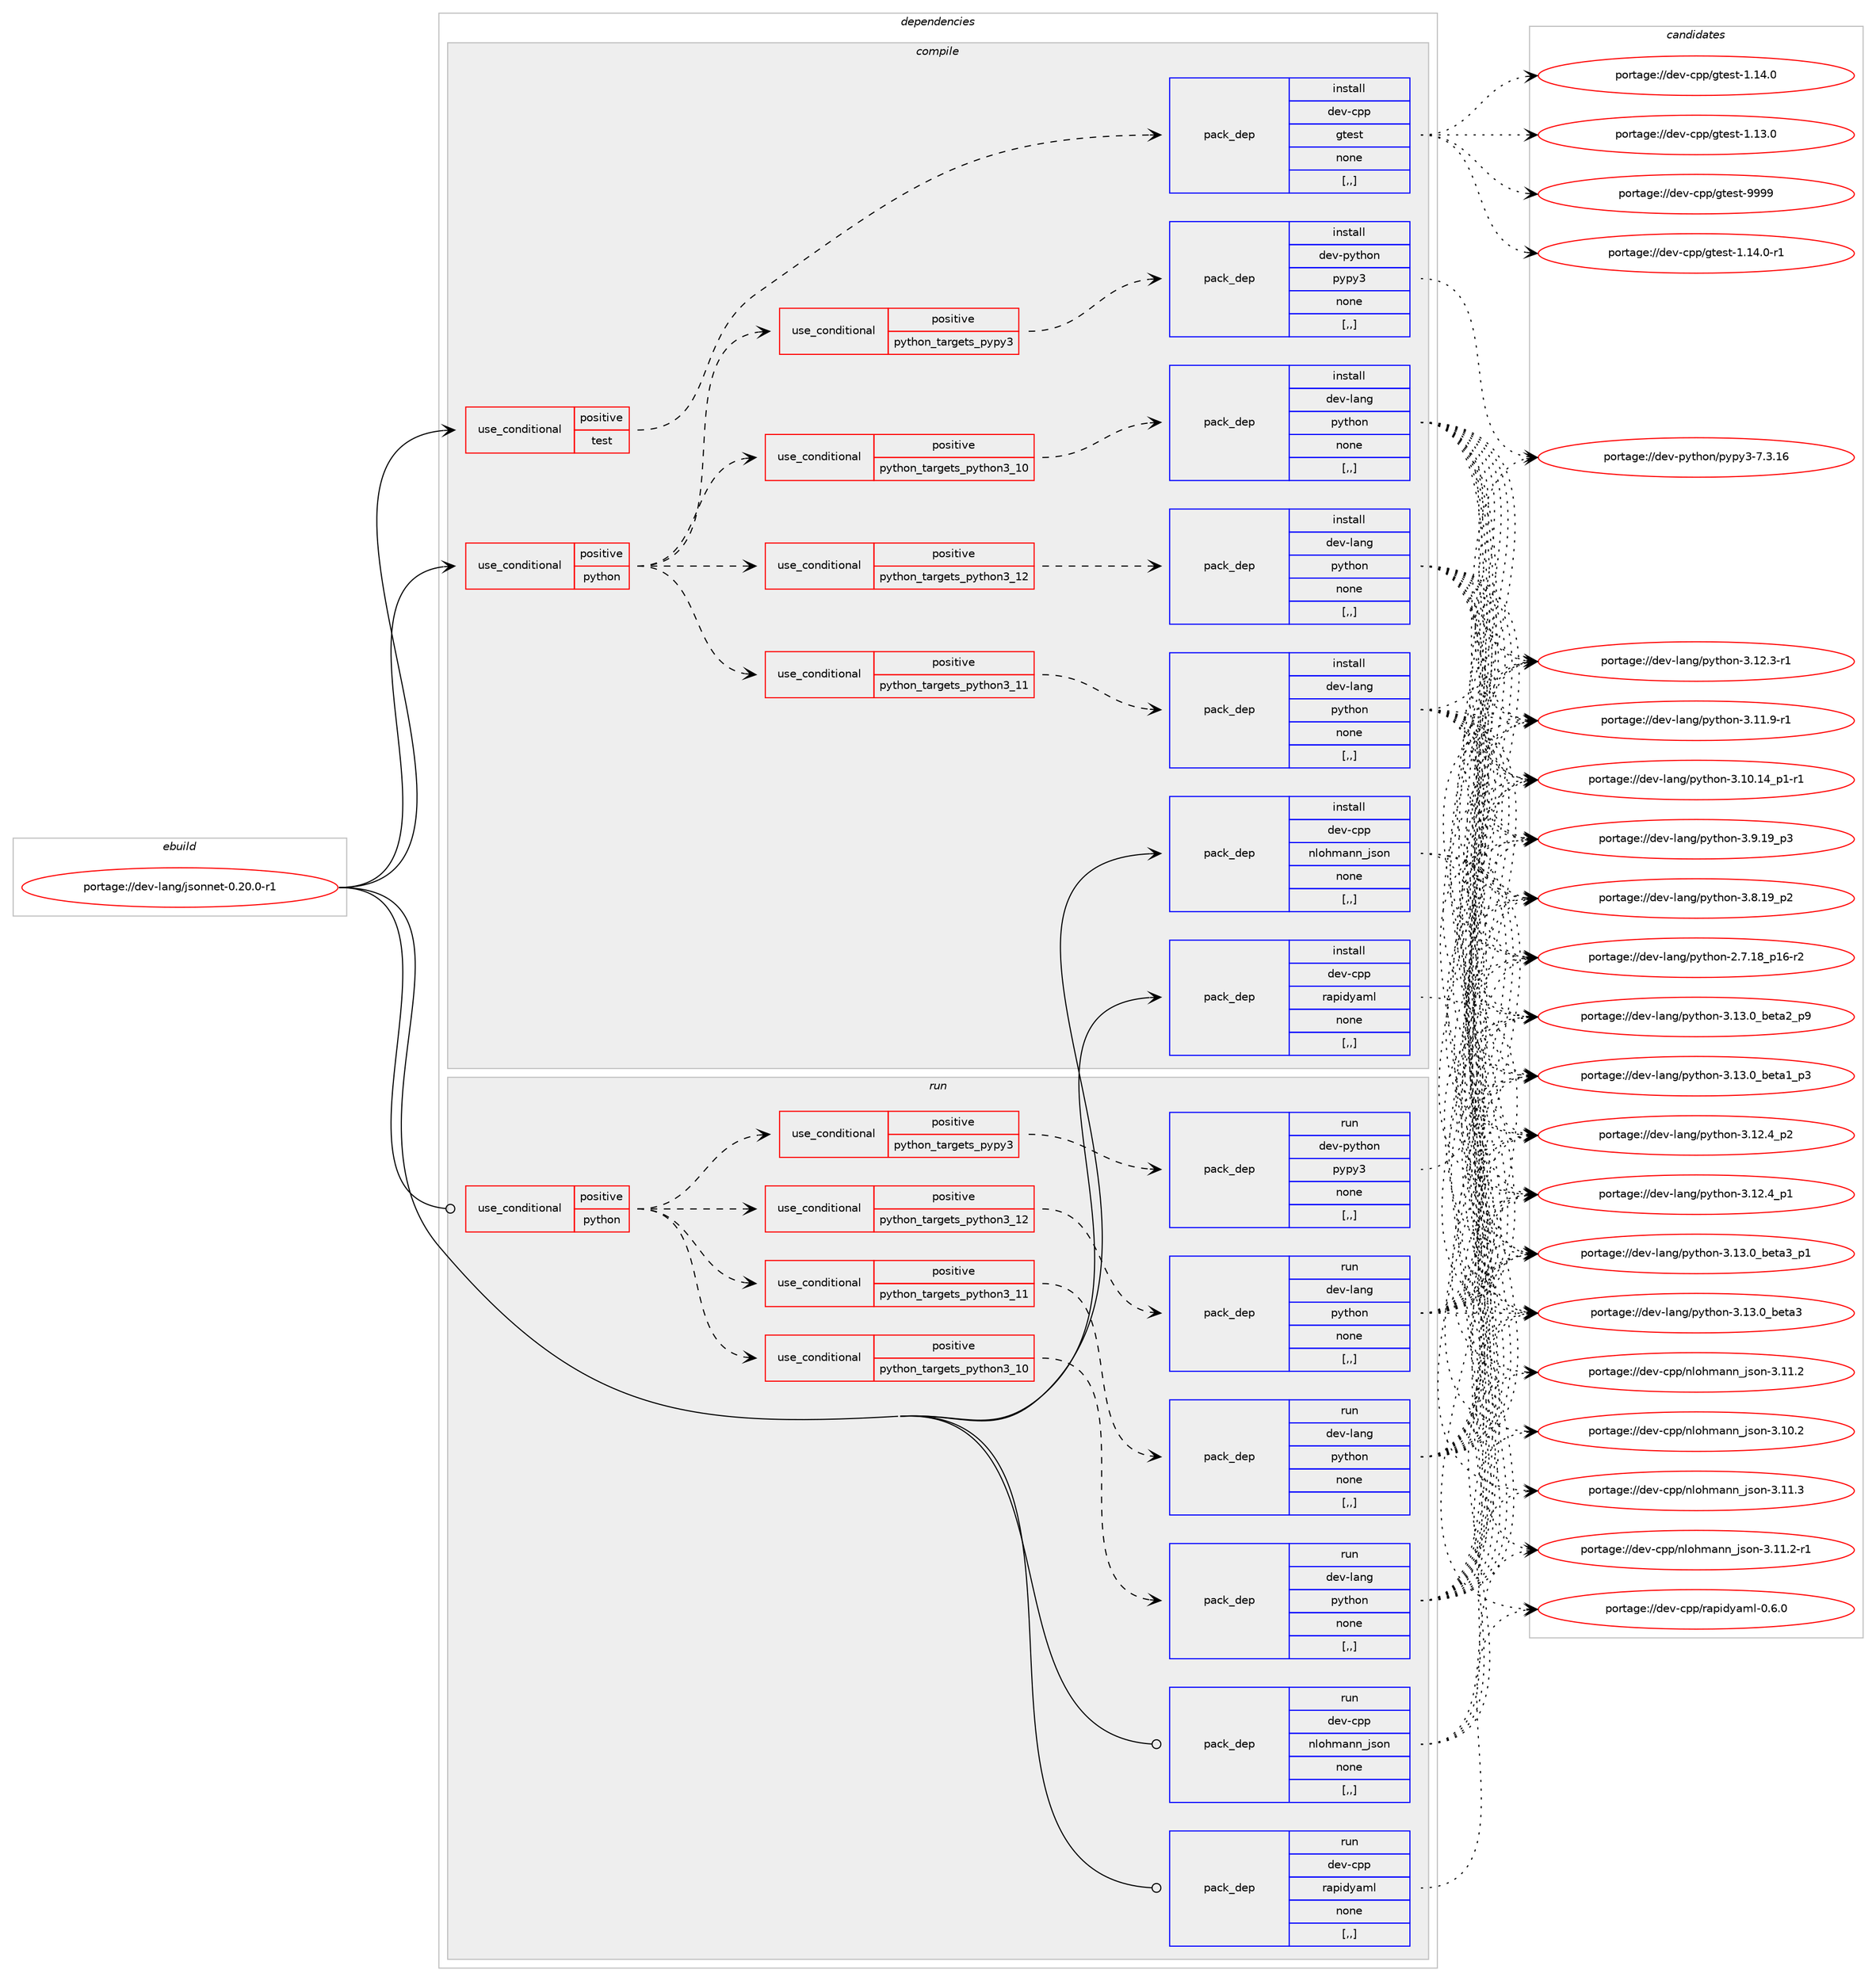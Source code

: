 digraph prolog {

# *************
# Graph options
# *************

newrank=true;
concentrate=true;
compound=true;
graph [rankdir=LR,fontname=Helvetica,fontsize=10,ranksep=1.5];#, ranksep=2.5, nodesep=0.2];
edge  [arrowhead=vee];
node  [fontname=Helvetica,fontsize=10];

# **********
# The ebuild
# **********

subgraph cluster_leftcol {
color=gray;
label=<<i>ebuild</i>>;
id [label="portage://dev-lang/jsonnet-0.20.0-r1", color=red, width=4, href="../dev-lang/jsonnet-0.20.0-r1.svg"];
}

# ****************
# The dependencies
# ****************

subgraph cluster_midcol {
color=gray;
label=<<i>dependencies</i>>;
subgraph cluster_compile {
fillcolor="#eeeeee";
style=filled;
label=<<i>compile</i>>;
subgraph cond23060 {
dependency99064 [label=<<TABLE BORDER="0" CELLBORDER="1" CELLSPACING="0" CELLPADDING="4"><TR><TD ROWSPAN="3" CELLPADDING="10">use_conditional</TD></TR><TR><TD>positive</TD></TR><TR><TD>python</TD></TR></TABLE>>, shape=none, color=red];
subgraph cond23061 {
dependency99065 [label=<<TABLE BORDER="0" CELLBORDER="1" CELLSPACING="0" CELLPADDING="4"><TR><TD ROWSPAN="3" CELLPADDING="10">use_conditional</TD></TR><TR><TD>positive</TD></TR><TR><TD>python_targets_pypy3</TD></TR></TABLE>>, shape=none, color=red];
subgraph pack74933 {
dependency99066 [label=<<TABLE BORDER="0" CELLBORDER="1" CELLSPACING="0" CELLPADDING="4" WIDTH="220"><TR><TD ROWSPAN="6" CELLPADDING="30">pack_dep</TD></TR><TR><TD WIDTH="110">install</TD></TR><TR><TD>dev-python</TD></TR><TR><TD>pypy3</TD></TR><TR><TD>none</TD></TR><TR><TD>[,,]</TD></TR></TABLE>>, shape=none, color=blue];
}
dependency99065:e -> dependency99066:w [weight=20,style="dashed",arrowhead="vee"];
}
dependency99064:e -> dependency99065:w [weight=20,style="dashed",arrowhead="vee"];
subgraph cond23062 {
dependency99067 [label=<<TABLE BORDER="0" CELLBORDER="1" CELLSPACING="0" CELLPADDING="4"><TR><TD ROWSPAN="3" CELLPADDING="10">use_conditional</TD></TR><TR><TD>positive</TD></TR><TR><TD>python_targets_python3_10</TD></TR></TABLE>>, shape=none, color=red];
subgraph pack74934 {
dependency99068 [label=<<TABLE BORDER="0" CELLBORDER="1" CELLSPACING="0" CELLPADDING="4" WIDTH="220"><TR><TD ROWSPAN="6" CELLPADDING="30">pack_dep</TD></TR><TR><TD WIDTH="110">install</TD></TR><TR><TD>dev-lang</TD></TR><TR><TD>python</TD></TR><TR><TD>none</TD></TR><TR><TD>[,,]</TD></TR></TABLE>>, shape=none, color=blue];
}
dependency99067:e -> dependency99068:w [weight=20,style="dashed",arrowhead="vee"];
}
dependency99064:e -> dependency99067:w [weight=20,style="dashed",arrowhead="vee"];
subgraph cond23063 {
dependency99069 [label=<<TABLE BORDER="0" CELLBORDER="1" CELLSPACING="0" CELLPADDING="4"><TR><TD ROWSPAN="3" CELLPADDING="10">use_conditional</TD></TR><TR><TD>positive</TD></TR><TR><TD>python_targets_python3_11</TD></TR></TABLE>>, shape=none, color=red];
subgraph pack74935 {
dependency99070 [label=<<TABLE BORDER="0" CELLBORDER="1" CELLSPACING="0" CELLPADDING="4" WIDTH="220"><TR><TD ROWSPAN="6" CELLPADDING="30">pack_dep</TD></TR><TR><TD WIDTH="110">install</TD></TR><TR><TD>dev-lang</TD></TR><TR><TD>python</TD></TR><TR><TD>none</TD></TR><TR><TD>[,,]</TD></TR></TABLE>>, shape=none, color=blue];
}
dependency99069:e -> dependency99070:w [weight=20,style="dashed",arrowhead="vee"];
}
dependency99064:e -> dependency99069:w [weight=20,style="dashed",arrowhead="vee"];
subgraph cond23064 {
dependency99071 [label=<<TABLE BORDER="0" CELLBORDER="1" CELLSPACING="0" CELLPADDING="4"><TR><TD ROWSPAN="3" CELLPADDING="10">use_conditional</TD></TR><TR><TD>positive</TD></TR><TR><TD>python_targets_python3_12</TD></TR></TABLE>>, shape=none, color=red];
subgraph pack74936 {
dependency99072 [label=<<TABLE BORDER="0" CELLBORDER="1" CELLSPACING="0" CELLPADDING="4" WIDTH="220"><TR><TD ROWSPAN="6" CELLPADDING="30">pack_dep</TD></TR><TR><TD WIDTH="110">install</TD></TR><TR><TD>dev-lang</TD></TR><TR><TD>python</TD></TR><TR><TD>none</TD></TR><TR><TD>[,,]</TD></TR></TABLE>>, shape=none, color=blue];
}
dependency99071:e -> dependency99072:w [weight=20,style="dashed",arrowhead="vee"];
}
dependency99064:e -> dependency99071:w [weight=20,style="dashed",arrowhead="vee"];
}
id:e -> dependency99064:w [weight=20,style="solid",arrowhead="vee"];
subgraph cond23065 {
dependency99073 [label=<<TABLE BORDER="0" CELLBORDER="1" CELLSPACING="0" CELLPADDING="4"><TR><TD ROWSPAN="3" CELLPADDING="10">use_conditional</TD></TR><TR><TD>positive</TD></TR><TR><TD>test</TD></TR></TABLE>>, shape=none, color=red];
subgraph pack74937 {
dependency99074 [label=<<TABLE BORDER="0" CELLBORDER="1" CELLSPACING="0" CELLPADDING="4" WIDTH="220"><TR><TD ROWSPAN="6" CELLPADDING="30">pack_dep</TD></TR><TR><TD WIDTH="110">install</TD></TR><TR><TD>dev-cpp</TD></TR><TR><TD>gtest</TD></TR><TR><TD>none</TD></TR><TR><TD>[,,]</TD></TR></TABLE>>, shape=none, color=blue];
}
dependency99073:e -> dependency99074:w [weight=20,style="dashed",arrowhead="vee"];
}
id:e -> dependency99073:w [weight=20,style="solid",arrowhead="vee"];
subgraph pack74938 {
dependency99075 [label=<<TABLE BORDER="0" CELLBORDER="1" CELLSPACING="0" CELLPADDING="4" WIDTH="220"><TR><TD ROWSPAN="6" CELLPADDING="30">pack_dep</TD></TR><TR><TD WIDTH="110">install</TD></TR><TR><TD>dev-cpp</TD></TR><TR><TD>nlohmann_json</TD></TR><TR><TD>none</TD></TR><TR><TD>[,,]</TD></TR></TABLE>>, shape=none, color=blue];
}
id:e -> dependency99075:w [weight=20,style="solid",arrowhead="vee"];
subgraph pack74939 {
dependency99076 [label=<<TABLE BORDER="0" CELLBORDER="1" CELLSPACING="0" CELLPADDING="4" WIDTH="220"><TR><TD ROWSPAN="6" CELLPADDING="30">pack_dep</TD></TR><TR><TD WIDTH="110">install</TD></TR><TR><TD>dev-cpp</TD></TR><TR><TD>rapidyaml</TD></TR><TR><TD>none</TD></TR><TR><TD>[,,]</TD></TR></TABLE>>, shape=none, color=blue];
}
id:e -> dependency99076:w [weight=20,style="solid",arrowhead="vee"];
}
subgraph cluster_compileandrun {
fillcolor="#eeeeee";
style=filled;
label=<<i>compile and run</i>>;
}
subgraph cluster_run {
fillcolor="#eeeeee";
style=filled;
label=<<i>run</i>>;
subgraph cond23066 {
dependency99077 [label=<<TABLE BORDER="0" CELLBORDER="1" CELLSPACING="0" CELLPADDING="4"><TR><TD ROWSPAN="3" CELLPADDING="10">use_conditional</TD></TR><TR><TD>positive</TD></TR><TR><TD>python</TD></TR></TABLE>>, shape=none, color=red];
subgraph cond23067 {
dependency99078 [label=<<TABLE BORDER="0" CELLBORDER="1" CELLSPACING="0" CELLPADDING="4"><TR><TD ROWSPAN="3" CELLPADDING="10">use_conditional</TD></TR><TR><TD>positive</TD></TR><TR><TD>python_targets_pypy3</TD></TR></TABLE>>, shape=none, color=red];
subgraph pack74940 {
dependency99079 [label=<<TABLE BORDER="0" CELLBORDER="1" CELLSPACING="0" CELLPADDING="4" WIDTH="220"><TR><TD ROWSPAN="6" CELLPADDING="30">pack_dep</TD></TR><TR><TD WIDTH="110">run</TD></TR><TR><TD>dev-python</TD></TR><TR><TD>pypy3</TD></TR><TR><TD>none</TD></TR><TR><TD>[,,]</TD></TR></TABLE>>, shape=none, color=blue];
}
dependency99078:e -> dependency99079:w [weight=20,style="dashed",arrowhead="vee"];
}
dependency99077:e -> dependency99078:w [weight=20,style="dashed",arrowhead="vee"];
subgraph cond23068 {
dependency99080 [label=<<TABLE BORDER="0" CELLBORDER="1" CELLSPACING="0" CELLPADDING="4"><TR><TD ROWSPAN="3" CELLPADDING="10">use_conditional</TD></TR><TR><TD>positive</TD></TR><TR><TD>python_targets_python3_10</TD></TR></TABLE>>, shape=none, color=red];
subgraph pack74941 {
dependency99081 [label=<<TABLE BORDER="0" CELLBORDER="1" CELLSPACING="0" CELLPADDING="4" WIDTH="220"><TR><TD ROWSPAN="6" CELLPADDING="30">pack_dep</TD></TR><TR><TD WIDTH="110">run</TD></TR><TR><TD>dev-lang</TD></TR><TR><TD>python</TD></TR><TR><TD>none</TD></TR><TR><TD>[,,]</TD></TR></TABLE>>, shape=none, color=blue];
}
dependency99080:e -> dependency99081:w [weight=20,style="dashed",arrowhead="vee"];
}
dependency99077:e -> dependency99080:w [weight=20,style="dashed",arrowhead="vee"];
subgraph cond23069 {
dependency99082 [label=<<TABLE BORDER="0" CELLBORDER="1" CELLSPACING="0" CELLPADDING="4"><TR><TD ROWSPAN="3" CELLPADDING="10">use_conditional</TD></TR><TR><TD>positive</TD></TR><TR><TD>python_targets_python3_11</TD></TR></TABLE>>, shape=none, color=red];
subgraph pack74942 {
dependency99083 [label=<<TABLE BORDER="0" CELLBORDER="1" CELLSPACING="0" CELLPADDING="4" WIDTH="220"><TR><TD ROWSPAN="6" CELLPADDING="30">pack_dep</TD></TR><TR><TD WIDTH="110">run</TD></TR><TR><TD>dev-lang</TD></TR><TR><TD>python</TD></TR><TR><TD>none</TD></TR><TR><TD>[,,]</TD></TR></TABLE>>, shape=none, color=blue];
}
dependency99082:e -> dependency99083:w [weight=20,style="dashed",arrowhead="vee"];
}
dependency99077:e -> dependency99082:w [weight=20,style="dashed",arrowhead="vee"];
subgraph cond23070 {
dependency99084 [label=<<TABLE BORDER="0" CELLBORDER="1" CELLSPACING="0" CELLPADDING="4"><TR><TD ROWSPAN="3" CELLPADDING="10">use_conditional</TD></TR><TR><TD>positive</TD></TR><TR><TD>python_targets_python3_12</TD></TR></TABLE>>, shape=none, color=red];
subgraph pack74943 {
dependency99085 [label=<<TABLE BORDER="0" CELLBORDER="1" CELLSPACING="0" CELLPADDING="4" WIDTH="220"><TR><TD ROWSPAN="6" CELLPADDING="30">pack_dep</TD></TR><TR><TD WIDTH="110">run</TD></TR><TR><TD>dev-lang</TD></TR><TR><TD>python</TD></TR><TR><TD>none</TD></TR><TR><TD>[,,]</TD></TR></TABLE>>, shape=none, color=blue];
}
dependency99084:e -> dependency99085:w [weight=20,style="dashed",arrowhead="vee"];
}
dependency99077:e -> dependency99084:w [weight=20,style="dashed",arrowhead="vee"];
}
id:e -> dependency99077:w [weight=20,style="solid",arrowhead="odot"];
subgraph pack74944 {
dependency99086 [label=<<TABLE BORDER="0" CELLBORDER="1" CELLSPACING="0" CELLPADDING="4" WIDTH="220"><TR><TD ROWSPAN="6" CELLPADDING="30">pack_dep</TD></TR><TR><TD WIDTH="110">run</TD></TR><TR><TD>dev-cpp</TD></TR><TR><TD>nlohmann_json</TD></TR><TR><TD>none</TD></TR><TR><TD>[,,]</TD></TR></TABLE>>, shape=none, color=blue];
}
id:e -> dependency99086:w [weight=20,style="solid",arrowhead="odot"];
subgraph pack74945 {
dependency99087 [label=<<TABLE BORDER="0" CELLBORDER="1" CELLSPACING="0" CELLPADDING="4" WIDTH="220"><TR><TD ROWSPAN="6" CELLPADDING="30">pack_dep</TD></TR><TR><TD WIDTH="110">run</TD></TR><TR><TD>dev-cpp</TD></TR><TR><TD>rapidyaml</TD></TR><TR><TD>none</TD></TR><TR><TD>[,,]</TD></TR></TABLE>>, shape=none, color=blue];
}
id:e -> dependency99087:w [weight=20,style="solid",arrowhead="odot"];
}
}

# **************
# The candidates
# **************

subgraph cluster_choices {
rank=same;
color=gray;
label=<<i>candidates</i>>;

subgraph choice74933 {
color=black;
nodesep=1;
choice10010111845112121116104111110471121211121215145554651464954 [label="portage://dev-python/pypy3-7.3.16", color=red, width=4,href="../dev-python/pypy3-7.3.16.svg"];
dependency99066:e -> choice10010111845112121116104111110471121211121215145554651464954:w [style=dotted,weight="100"];
}
subgraph choice74934 {
color=black;
nodesep=1;
choice10010111845108971101034711212111610411111045514649514648959810111697519511249 [label="portage://dev-lang/python-3.13.0_beta3_p1", color=red, width=4,href="../dev-lang/python-3.13.0_beta3_p1.svg"];
choice1001011184510897110103471121211161041111104551464951464895981011169751 [label="portage://dev-lang/python-3.13.0_beta3", color=red, width=4,href="../dev-lang/python-3.13.0_beta3.svg"];
choice10010111845108971101034711212111610411111045514649514648959810111697509511257 [label="portage://dev-lang/python-3.13.0_beta2_p9", color=red, width=4,href="../dev-lang/python-3.13.0_beta2_p9.svg"];
choice10010111845108971101034711212111610411111045514649514648959810111697499511251 [label="portage://dev-lang/python-3.13.0_beta1_p3", color=red, width=4,href="../dev-lang/python-3.13.0_beta1_p3.svg"];
choice100101118451089711010347112121116104111110455146495046529511250 [label="portage://dev-lang/python-3.12.4_p2", color=red, width=4,href="../dev-lang/python-3.12.4_p2.svg"];
choice100101118451089711010347112121116104111110455146495046529511249 [label="portage://dev-lang/python-3.12.4_p1", color=red, width=4,href="../dev-lang/python-3.12.4_p1.svg"];
choice100101118451089711010347112121116104111110455146495046514511449 [label="portage://dev-lang/python-3.12.3-r1", color=red, width=4,href="../dev-lang/python-3.12.3-r1.svg"];
choice100101118451089711010347112121116104111110455146494946574511449 [label="portage://dev-lang/python-3.11.9-r1", color=red, width=4,href="../dev-lang/python-3.11.9-r1.svg"];
choice100101118451089711010347112121116104111110455146494846495295112494511449 [label="portage://dev-lang/python-3.10.14_p1-r1", color=red, width=4,href="../dev-lang/python-3.10.14_p1-r1.svg"];
choice100101118451089711010347112121116104111110455146574649579511251 [label="portage://dev-lang/python-3.9.19_p3", color=red, width=4,href="../dev-lang/python-3.9.19_p3.svg"];
choice100101118451089711010347112121116104111110455146564649579511250 [label="portage://dev-lang/python-3.8.19_p2", color=red, width=4,href="../dev-lang/python-3.8.19_p2.svg"];
choice100101118451089711010347112121116104111110455046554649569511249544511450 [label="portage://dev-lang/python-2.7.18_p16-r2", color=red, width=4,href="../dev-lang/python-2.7.18_p16-r2.svg"];
dependency99068:e -> choice10010111845108971101034711212111610411111045514649514648959810111697519511249:w [style=dotted,weight="100"];
dependency99068:e -> choice1001011184510897110103471121211161041111104551464951464895981011169751:w [style=dotted,weight="100"];
dependency99068:e -> choice10010111845108971101034711212111610411111045514649514648959810111697509511257:w [style=dotted,weight="100"];
dependency99068:e -> choice10010111845108971101034711212111610411111045514649514648959810111697499511251:w [style=dotted,weight="100"];
dependency99068:e -> choice100101118451089711010347112121116104111110455146495046529511250:w [style=dotted,weight="100"];
dependency99068:e -> choice100101118451089711010347112121116104111110455146495046529511249:w [style=dotted,weight="100"];
dependency99068:e -> choice100101118451089711010347112121116104111110455146495046514511449:w [style=dotted,weight="100"];
dependency99068:e -> choice100101118451089711010347112121116104111110455146494946574511449:w [style=dotted,weight="100"];
dependency99068:e -> choice100101118451089711010347112121116104111110455146494846495295112494511449:w [style=dotted,weight="100"];
dependency99068:e -> choice100101118451089711010347112121116104111110455146574649579511251:w [style=dotted,weight="100"];
dependency99068:e -> choice100101118451089711010347112121116104111110455146564649579511250:w [style=dotted,weight="100"];
dependency99068:e -> choice100101118451089711010347112121116104111110455046554649569511249544511450:w [style=dotted,weight="100"];
}
subgraph choice74935 {
color=black;
nodesep=1;
choice10010111845108971101034711212111610411111045514649514648959810111697519511249 [label="portage://dev-lang/python-3.13.0_beta3_p1", color=red, width=4,href="../dev-lang/python-3.13.0_beta3_p1.svg"];
choice1001011184510897110103471121211161041111104551464951464895981011169751 [label="portage://dev-lang/python-3.13.0_beta3", color=red, width=4,href="../dev-lang/python-3.13.0_beta3.svg"];
choice10010111845108971101034711212111610411111045514649514648959810111697509511257 [label="portage://dev-lang/python-3.13.0_beta2_p9", color=red, width=4,href="../dev-lang/python-3.13.0_beta2_p9.svg"];
choice10010111845108971101034711212111610411111045514649514648959810111697499511251 [label="portage://dev-lang/python-3.13.0_beta1_p3", color=red, width=4,href="../dev-lang/python-3.13.0_beta1_p3.svg"];
choice100101118451089711010347112121116104111110455146495046529511250 [label="portage://dev-lang/python-3.12.4_p2", color=red, width=4,href="../dev-lang/python-3.12.4_p2.svg"];
choice100101118451089711010347112121116104111110455146495046529511249 [label="portage://dev-lang/python-3.12.4_p1", color=red, width=4,href="../dev-lang/python-3.12.4_p1.svg"];
choice100101118451089711010347112121116104111110455146495046514511449 [label="portage://dev-lang/python-3.12.3-r1", color=red, width=4,href="../dev-lang/python-3.12.3-r1.svg"];
choice100101118451089711010347112121116104111110455146494946574511449 [label="portage://dev-lang/python-3.11.9-r1", color=red, width=4,href="../dev-lang/python-3.11.9-r1.svg"];
choice100101118451089711010347112121116104111110455146494846495295112494511449 [label="portage://dev-lang/python-3.10.14_p1-r1", color=red, width=4,href="../dev-lang/python-3.10.14_p1-r1.svg"];
choice100101118451089711010347112121116104111110455146574649579511251 [label="portage://dev-lang/python-3.9.19_p3", color=red, width=4,href="../dev-lang/python-3.9.19_p3.svg"];
choice100101118451089711010347112121116104111110455146564649579511250 [label="portage://dev-lang/python-3.8.19_p2", color=red, width=4,href="../dev-lang/python-3.8.19_p2.svg"];
choice100101118451089711010347112121116104111110455046554649569511249544511450 [label="portage://dev-lang/python-2.7.18_p16-r2", color=red, width=4,href="../dev-lang/python-2.7.18_p16-r2.svg"];
dependency99070:e -> choice10010111845108971101034711212111610411111045514649514648959810111697519511249:w [style=dotted,weight="100"];
dependency99070:e -> choice1001011184510897110103471121211161041111104551464951464895981011169751:w [style=dotted,weight="100"];
dependency99070:e -> choice10010111845108971101034711212111610411111045514649514648959810111697509511257:w [style=dotted,weight="100"];
dependency99070:e -> choice10010111845108971101034711212111610411111045514649514648959810111697499511251:w [style=dotted,weight="100"];
dependency99070:e -> choice100101118451089711010347112121116104111110455146495046529511250:w [style=dotted,weight="100"];
dependency99070:e -> choice100101118451089711010347112121116104111110455146495046529511249:w [style=dotted,weight="100"];
dependency99070:e -> choice100101118451089711010347112121116104111110455146495046514511449:w [style=dotted,weight="100"];
dependency99070:e -> choice100101118451089711010347112121116104111110455146494946574511449:w [style=dotted,weight="100"];
dependency99070:e -> choice100101118451089711010347112121116104111110455146494846495295112494511449:w [style=dotted,weight="100"];
dependency99070:e -> choice100101118451089711010347112121116104111110455146574649579511251:w [style=dotted,weight="100"];
dependency99070:e -> choice100101118451089711010347112121116104111110455146564649579511250:w [style=dotted,weight="100"];
dependency99070:e -> choice100101118451089711010347112121116104111110455046554649569511249544511450:w [style=dotted,weight="100"];
}
subgraph choice74936 {
color=black;
nodesep=1;
choice10010111845108971101034711212111610411111045514649514648959810111697519511249 [label="portage://dev-lang/python-3.13.0_beta3_p1", color=red, width=4,href="../dev-lang/python-3.13.0_beta3_p1.svg"];
choice1001011184510897110103471121211161041111104551464951464895981011169751 [label="portage://dev-lang/python-3.13.0_beta3", color=red, width=4,href="../dev-lang/python-3.13.0_beta3.svg"];
choice10010111845108971101034711212111610411111045514649514648959810111697509511257 [label="portage://dev-lang/python-3.13.0_beta2_p9", color=red, width=4,href="../dev-lang/python-3.13.0_beta2_p9.svg"];
choice10010111845108971101034711212111610411111045514649514648959810111697499511251 [label="portage://dev-lang/python-3.13.0_beta1_p3", color=red, width=4,href="../dev-lang/python-3.13.0_beta1_p3.svg"];
choice100101118451089711010347112121116104111110455146495046529511250 [label="portage://dev-lang/python-3.12.4_p2", color=red, width=4,href="../dev-lang/python-3.12.4_p2.svg"];
choice100101118451089711010347112121116104111110455146495046529511249 [label="portage://dev-lang/python-3.12.4_p1", color=red, width=4,href="../dev-lang/python-3.12.4_p1.svg"];
choice100101118451089711010347112121116104111110455146495046514511449 [label="portage://dev-lang/python-3.12.3-r1", color=red, width=4,href="../dev-lang/python-3.12.3-r1.svg"];
choice100101118451089711010347112121116104111110455146494946574511449 [label="portage://dev-lang/python-3.11.9-r1", color=red, width=4,href="../dev-lang/python-3.11.9-r1.svg"];
choice100101118451089711010347112121116104111110455146494846495295112494511449 [label="portage://dev-lang/python-3.10.14_p1-r1", color=red, width=4,href="../dev-lang/python-3.10.14_p1-r1.svg"];
choice100101118451089711010347112121116104111110455146574649579511251 [label="portage://dev-lang/python-3.9.19_p3", color=red, width=4,href="../dev-lang/python-3.9.19_p3.svg"];
choice100101118451089711010347112121116104111110455146564649579511250 [label="portage://dev-lang/python-3.8.19_p2", color=red, width=4,href="../dev-lang/python-3.8.19_p2.svg"];
choice100101118451089711010347112121116104111110455046554649569511249544511450 [label="portage://dev-lang/python-2.7.18_p16-r2", color=red, width=4,href="../dev-lang/python-2.7.18_p16-r2.svg"];
dependency99072:e -> choice10010111845108971101034711212111610411111045514649514648959810111697519511249:w [style=dotted,weight="100"];
dependency99072:e -> choice1001011184510897110103471121211161041111104551464951464895981011169751:w [style=dotted,weight="100"];
dependency99072:e -> choice10010111845108971101034711212111610411111045514649514648959810111697509511257:w [style=dotted,weight="100"];
dependency99072:e -> choice10010111845108971101034711212111610411111045514649514648959810111697499511251:w [style=dotted,weight="100"];
dependency99072:e -> choice100101118451089711010347112121116104111110455146495046529511250:w [style=dotted,weight="100"];
dependency99072:e -> choice100101118451089711010347112121116104111110455146495046529511249:w [style=dotted,weight="100"];
dependency99072:e -> choice100101118451089711010347112121116104111110455146495046514511449:w [style=dotted,weight="100"];
dependency99072:e -> choice100101118451089711010347112121116104111110455146494946574511449:w [style=dotted,weight="100"];
dependency99072:e -> choice100101118451089711010347112121116104111110455146494846495295112494511449:w [style=dotted,weight="100"];
dependency99072:e -> choice100101118451089711010347112121116104111110455146574649579511251:w [style=dotted,weight="100"];
dependency99072:e -> choice100101118451089711010347112121116104111110455146564649579511250:w [style=dotted,weight="100"];
dependency99072:e -> choice100101118451089711010347112121116104111110455046554649569511249544511450:w [style=dotted,weight="100"];
}
subgraph choice74937 {
color=black;
nodesep=1;
choice1001011184599112112471031161011151164557575757 [label="portage://dev-cpp/gtest-9999", color=red, width=4,href="../dev-cpp/gtest-9999.svg"];
choice100101118459911211247103116101115116454946495246484511449 [label="portage://dev-cpp/gtest-1.14.0-r1", color=red, width=4,href="../dev-cpp/gtest-1.14.0-r1.svg"];
choice10010111845991121124710311610111511645494649524648 [label="portage://dev-cpp/gtest-1.14.0", color=red, width=4,href="../dev-cpp/gtest-1.14.0.svg"];
choice10010111845991121124710311610111511645494649514648 [label="portage://dev-cpp/gtest-1.13.0", color=red, width=4,href="../dev-cpp/gtest-1.13.0.svg"];
dependency99074:e -> choice1001011184599112112471031161011151164557575757:w [style=dotted,weight="100"];
dependency99074:e -> choice100101118459911211247103116101115116454946495246484511449:w [style=dotted,weight="100"];
dependency99074:e -> choice10010111845991121124710311610111511645494649524648:w [style=dotted,weight="100"];
dependency99074:e -> choice10010111845991121124710311610111511645494649514648:w [style=dotted,weight="100"];
}
subgraph choice74938 {
color=black;
nodesep=1;
choice100101118459911211247110108111104109971101109510611511111045514649494651 [label="portage://dev-cpp/nlohmann_json-3.11.3", color=red, width=4,href="../dev-cpp/nlohmann_json-3.11.3.svg"];
choice1001011184599112112471101081111041099711011095106115111110455146494946504511449 [label="portage://dev-cpp/nlohmann_json-3.11.2-r1", color=red, width=4,href="../dev-cpp/nlohmann_json-3.11.2-r1.svg"];
choice100101118459911211247110108111104109971101109510611511111045514649494650 [label="portage://dev-cpp/nlohmann_json-3.11.2", color=red, width=4,href="../dev-cpp/nlohmann_json-3.11.2.svg"];
choice100101118459911211247110108111104109971101109510611511111045514649484650 [label="portage://dev-cpp/nlohmann_json-3.10.2", color=red, width=4,href="../dev-cpp/nlohmann_json-3.10.2.svg"];
dependency99075:e -> choice100101118459911211247110108111104109971101109510611511111045514649494651:w [style=dotted,weight="100"];
dependency99075:e -> choice1001011184599112112471101081111041099711011095106115111110455146494946504511449:w [style=dotted,weight="100"];
dependency99075:e -> choice100101118459911211247110108111104109971101109510611511111045514649494650:w [style=dotted,weight="100"];
dependency99075:e -> choice100101118459911211247110108111104109971101109510611511111045514649484650:w [style=dotted,weight="100"];
}
subgraph choice74939 {
color=black;
nodesep=1;
choice1001011184599112112471149711210510012197109108454846544648 [label="portage://dev-cpp/rapidyaml-0.6.0", color=red, width=4,href="../dev-cpp/rapidyaml-0.6.0.svg"];
dependency99076:e -> choice1001011184599112112471149711210510012197109108454846544648:w [style=dotted,weight="100"];
}
subgraph choice74940 {
color=black;
nodesep=1;
choice10010111845112121116104111110471121211121215145554651464954 [label="portage://dev-python/pypy3-7.3.16", color=red, width=4,href="../dev-python/pypy3-7.3.16.svg"];
dependency99079:e -> choice10010111845112121116104111110471121211121215145554651464954:w [style=dotted,weight="100"];
}
subgraph choice74941 {
color=black;
nodesep=1;
choice10010111845108971101034711212111610411111045514649514648959810111697519511249 [label="portage://dev-lang/python-3.13.0_beta3_p1", color=red, width=4,href="../dev-lang/python-3.13.0_beta3_p1.svg"];
choice1001011184510897110103471121211161041111104551464951464895981011169751 [label="portage://dev-lang/python-3.13.0_beta3", color=red, width=4,href="../dev-lang/python-3.13.0_beta3.svg"];
choice10010111845108971101034711212111610411111045514649514648959810111697509511257 [label="portage://dev-lang/python-3.13.0_beta2_p9", color=red, width=4,href="../dev-lang/python-3.13.0_beta2_p9.svg"];
choice10010111845108971101034711212111610411111045514649514648959810111697499511251 [label="portage://dev-lang/python-3.13.0_beta1_p3", color=red, width=4,href="../dev-lang/python-3.13.0_beta1_p3.svg"];
choice100101118451089711010347112121116104111110455146495046529511250 [label="portage://dev-lang/python-3.12.4_p2", color=red, width=4,href="../dev-lang/python-3.12.4_p2.svg"];
choice100101118451089711010347112121116104111110455146495046529511249 [label="portage://dev-lang/python-3.12.4_p1", color=red, width=4,href="../dev-lang/python-3.12.4_p1.svg"];
choice100101118451089711010347112121116104111110455146495046514511449 [label="portage://dev-lang/python-3.12.3-r1", color=red, width=4,href="../dev-lang/python-3.12.3-r1.svg"];
choice100101118451089711010347112121116104111110455146494946574511449 [label="portage://dev-lang/python-3.11.9-r1", color=red, width=4,href="../dev-lang/python-3.11.9-r1.svg"];
choice100101118451089711010347112121116104111110455146494846495295112494511449 [label="portage://dev-lang/python-3.10.14_p1-r1", color=red, width=4,href="../dev-lang/python-3.10.14_p1-r1.svg"];
choice100101118451089711010347112121116104111110455146574649579511251 [label="portage://dev-lang/python-3.9.19_p3", color=red, width=4,href="../dev-lang/python-3.9.19_p3.svg"];
choice100101118451089711010347112121116104111110455146564649579511250 [label="portage://dev-lang/python-3.8.19_p2", color=red, width=4,href="../dev-lang/python-3.8.19_p2.svg"];
choice100101118451089711010347112121116104111110455046554649569511249544511450 [label="portage://dev-lang/python-2.7.18_p16-r2", color=red, width=4,href="../dev-lang/python-2.7.18_p16-r2.svg"];
dependency99081:e -> choice10010111845108971101034711212111610411111045514649514648959810111697519511249:w [style=dotted,weight="100"];
dependency99081:e -> choice1001011184510897110103471121211161041111104551464951464895981011169751:w [style=dotted,weight="100"];
dependency99081:e -> choice10010111845108971101034711212111610411111045514649514648959810111697509511257:w [style=dotted,weight="100"];
dependency99081:e -> choice10010111845108971101034711212111610411111045514649514648959810111697499511251:w [style=dotted,weight="100"];
dependency99081:e -> choice100101118451089711010347112121116104111110455146495046529511250:w [style=dotted,weight="100"];
dependency99081:e -> choice100101118451089711010347112121116104111110455146495046529511249:w [style=dotted,weight="100"];
dependency99081:e -> choice100101118451089711010347112121116104111110455146495046514511449:w [style=dotted,weight="100"];
dependency99081:e -> choice100101118451089711010347112121116104111110455146494946574511449:w [style=dotted,weight="100"];
dependency99081:e -> choice100101118451089711010347112121116104111110455146494846495295112494511449:w [style=dotted,weight="100"];
dependency99081:e -> choice100101118451089711010347112121116104111110455146574649579511251:w [style=dotted,weight="100"];
dependency99081:e -> choice100101118451089711010347112121116104111110455146564649579511250:w [style=dotted,weight="100"];
dependency99081:e -> choice100101118451089711010347112121116104111110455046554649569511249544511450:w [style=dotted,weight="100"];
}
subgraph choice74942 {
color=black;
nodesep=1;
choice10010111845108971101034711212111610411111045514649514648959810111697519511249 [label="portage://dev-lang/python-3.13.0_beta3_p1", color=red, width=4,href="../dev-lang/python-3.13.0_beta3_p1.svg"];
choice1001011184510897110103471121211161041111104551464951464895981011169751 [label="portage://dev-lang/python-3.13.0_beta3", color=red, width=4,href="../dev-lang/python-3.13.0_beta3.svg"];
choice10010111845108971101034711212111610411111045514649514648959810111697509511257 [label="portage://dev-lang/python-3.13.0_beta2_p9", color=red, width=4,href="../dev-lang/python-3.13.0_beta2_p9.svg"];
choice10010111845108971101034711212111610411111045514649514648959810111697499511251 [label="portage://dev-lang/python-3.13.0_beta1_p3", color=red, width=4,href="../dev-lang/python-3.13.0_beta1_p3.svg"];
choice100101118451089711010347112121116104111110455146495046529511250 [label="portage://dev-lang/python-3.12.4_p2", color=red, width=4,href="../dev-lang/python-3.12.4_p2.svg"];
choice100101118451089711010347112121116104111110455146495046529511249 [label="portage://dev-lang/python-3.12.4_p1", color=red, width=4,href="../dev-lang/python-3.12.4_p1.svg"];
choice100101118451089711010347112121116104111110455146495046514511449 [label="portage://dev-lang/python-3.12.3-r1", color=red, width=4,href="../dev-lang/python-3.12.3-r1.svg"];
choice100101118451089711010347112121116104111110455146494946574511449 [label="portage://dev-lang/python-3.11.9-r1", color=red, width=4,href="../dev-lang/python-3.11.9-r1.svg"];
choice100101118451089711010347112121116104111110455146494846495295112494511449 [label="portage://dev-lang/python-3.10.14_p1-r1", color=red, width=4,href="../dev-lang/python-3.10.14_p1-r1.svg"];
choice100101118451089711010347112121116104111110455146574649579511251 [label="portage://dev-lang/python-3.9.19_p3", color=red, width=4,href="../dev-lang/python-3.9.19_p3.svg"];
choice100101118451089711010347112121116104111110455146564649579511250 [label="portage://dev-lang/python-3.8.19_p2", color=red, width=4,href="../dev-lang/python-3.8.19_p2.svg"];
choice100101118451089711010347112121116104111110455046554649569511249544511450 [label="portage://dev-lang/python-2.7.18_p16-r2", color=red, width=4,href="../dev-lang/python-2.7.18_p16-r2.svg"];
dependency99083:e -> choice10010111845108971101034711212111610411111045514649514648959810111697519511249:w [style=dotted,weight="100"];
dependency99083:e -> choice1001011184510897110103471121211161041111104551464951464895981011169751:w [style=dotted,weight="100"];
dependency99083:e -> choice10010111845108971101034711212111610411111045514649514648959810111697509511257:w [style=dotted,weight="100"];
dependency99083:e -> choice10010111845108971101034711212111610411111045514649514648959810111697499511251:w [style=dotted,weight="100"];
dependency99083:e -> choice100101118451089711010347112121116104111110455146495046529511250:w [style=dotted,weight="100"];
dependency99083:e -> choice100101118451089711010347112121116104111110455146495046529511249:w [style=dotted,weight="100"];
dependency99083:e -> choice100101118451089711010347112121116104111110455146495046514511449:w [style=dotted,weight="100"];
dependency99083:e -> choice100101118451089711010347112121116104111110455146494946574511449:w [style=dotted,weight="100"];
dependency99083:e -> choice100101118451089711010347112121116104111110455146494846495295112494511449:w [style=dotted,weight="100"];
dependency99083:e -> choice100101118451089711010347112121116104111110455146574649579511251:w [style=dotted,weight="100"];
dependency99083:e -> choice100101118451089711010347112121116104111110455146564649579511250:w [style=dotted,weight="100"];
dependency99083:e -> choice100101118451089711010347112121116104111110455046554649569511249544511450:w [style=dotted,weight="100"];
}
subgraph choice74943 {
color=black;
nodesep=1;
choice10010111845108971101034711212111610411111045514649514648959810111697519511249 [label="portage://dev-lang/python-3.13.0_beta3_p1", color=red, width=4,href="../dev-lang/python-3.13.0_beta3_p1.svg"];
choice1001011184510897110103471121211161041111104551464951464895981011169751 [label="portage://dev-lang/python-3.13.0_beta3", color=red, width=4,href="../dev-lang/python-3.13.0_beta3.svg"];
choice10010111845108971101034711212111610411111045514649514648959810111697509511257 [label="portage://dev-lang/python-3.13.0_beta2_p9", color=red, width=4,href="../dev-lang/python-3.13.0_beta2_p9.svg"];
choice10010111845108971101034711212111610411111045514649514648959810111697499511251 [label="portage://dev-lang/python-3.13.0_beta1_p3", color=red, width=4,href="../dev-lang/python-3.13.0_beta1_p3.svg"];
choice100101118451089711010347112121116104111110455146495046529511250 [label="portage://dev-lang/python-3.12.4_p2", color=red, width=4,href="../dev-lang/python-3.12.4_p2.svg"];
choice100101118451089711010347112121116104111110455146495046529511249 [label="portage://dev-lang/python-3.12.4_p1", color=red, width=4,href="../dev-lang/python-3.12.4_p1.svg"];
choice100101118451089711010347112121116104111110455146495046514511449 [label="portage://dev-lang/python-3.12.3-r1", color=red, width=4,href="../dev-lang/python-3.12.3-r1.svg"];
choice100101118451089711010347112121116104111110455146494946574511449 [label="portage://dev-lang/python-3.11.9-r1", color=red, width=4,href="../dev-lang/python-3.11.9-r1.svg"];
choice100101118451089711010347112121116104111110455146494846495295112494511449 [label="portage://dev-lang/python-3.10.14_p1-r1", color=red, width=4,href="../dev-lang/python-3.10.14_p1-r1.svg"];
choice100101118451089711010347112121116104111110455146574649579511251 [label="portage://dev-lang/python-3.9.19_p3", color=red, width=4,href="../dev-lang/python-3.9.19_p3.svg"];
choice100101118451089711010347112121116104111110455146564649579511250 [label="portage://dev-lang/python-3.8.19_p2", color=red, width=4,href="../dev-lang/python-3.8.19_p2.svg"];
choice100101118451089711010347112121116104111110455046554649569511249544511450 [label="portage://dev-lang/python-2.7.18_p16-r2", color=red, width=4,href="../dev-lang/python-2.7.18_p16-r2.svg"];
dependency99085:e -> choice10010111845108971101034711212111610411111045514649514648959810111697519511249:w [style=dotted,weight="100"];
dependency99085:e -> choice1001011184510897110103471121211161041111104551464951464895981011169751:w [style=dotted,weight="100"];
dependency99085:e -> choice10010111845108971101034711212111610411111045514649514648959810111697509511257:w [style=dotted,weight="100"];
dependency99085:e -> choice10010111845108971101034711212111610411111045514649514648959810111697499511251:w [style=dotted,weight="100"];
dependency99085:e -> choice100101118451089711010347112121116104111110455146495046529511250:w [style=dotted,weight="100"];
dependency99085:e -> choice100101118451089711010347112121116104111110455146495046529511249:w [style=dotted,weight="100"];
dependency99085:e -> choice100101118451089711010347112121116104111110455146495046514511449:w [style=dotted,weight="100"];
dependency99085:e -> choice100101118451089711010347112121116104111110455146494946574511449:w [style=dotted,weight="100"];
dependency99085:e -> choice100101118451089711010347112121116104111110455146494846495295112494511449:w [style=dotted,weight="100"];
dependency99085:e -> choice100101118451089711010347112121116104111110455146574649579511251:w [style=dotted,weight="100"];
dependency99085:e -> choice100101118451089711010347112121116104111110455146564649579511250:w [style=dotted,weight="100"];
dependency99085:e -> choice100101118451089711010347112121116104111110455046554649569511249544511450:w [style=dotted,weight="100"];
}
subgraph choice74944 {
color=black;
nodesep=1;
choice100101118459911211247110108111104109971101109510611511111045514649494651 [label="portage://dev-cpp/nlohmann_json-3.11.3", color=red, width=4,href="../dev-cpp/nlohmann_json-3.11.3.svg"];
choice1001011184599112112471101081111041099711011095106115111110455146494946504511449 [label="portage://dev-cpp/nlohmann_json-3.11.2-r1", color=red, width=4,href="../dev-cpp/nlohmann_json-3.11.2-r1.svg"];
choice100101118459911211247110108111104109971101109510611511111045514649494650 [label="portage://dev-cpp/nlohmann_json-3.11.2", color=red, width=4,href="../dev-cpp/nlohmann_json-3.11.2.svg"];
choice100101118459911211247110108111104109971101109510611511111045514649484650 [label="portage://dev-cpp/nlohmann_json-3.10.2", color=red, width=4,href="../dev-cpp/nlohmann_json-3.10.2.svg"];
dependency99086:e -> choice100101118459911211247110108111104109971101109510611511111045514649494651:w [style=dotted,weight="100"];
dependency99086:e -> choice1001011184599112112471101081111041099711011095106115111110455146494946504511449:w [style=dotted,weight="100"];
dependency99086:e -> choice100101118459911211247110108111104109971101109510611511111045514649494650:w [style=dotted,weight="100"];
dependency99086:e -> choice100101118459911211247110108111104109971101109510611511111045514649484650:w [style=dotted,weight="100"];
}
subgraph choice74945 {
color=black;
nodesep=1;
choice1001011184599112112471149711210510012197109108454846544648 [label="portage://dev-cpp/rapidyaml-0.6.0", color=red, width=4,href="../dev-cpp/rapidyaml-0.6.0.svg"];
dependency99087:e -> choice1001011184599112112471149711210510012197109108454846544648:w [style=dotted,weight="100"];
}
}

}
